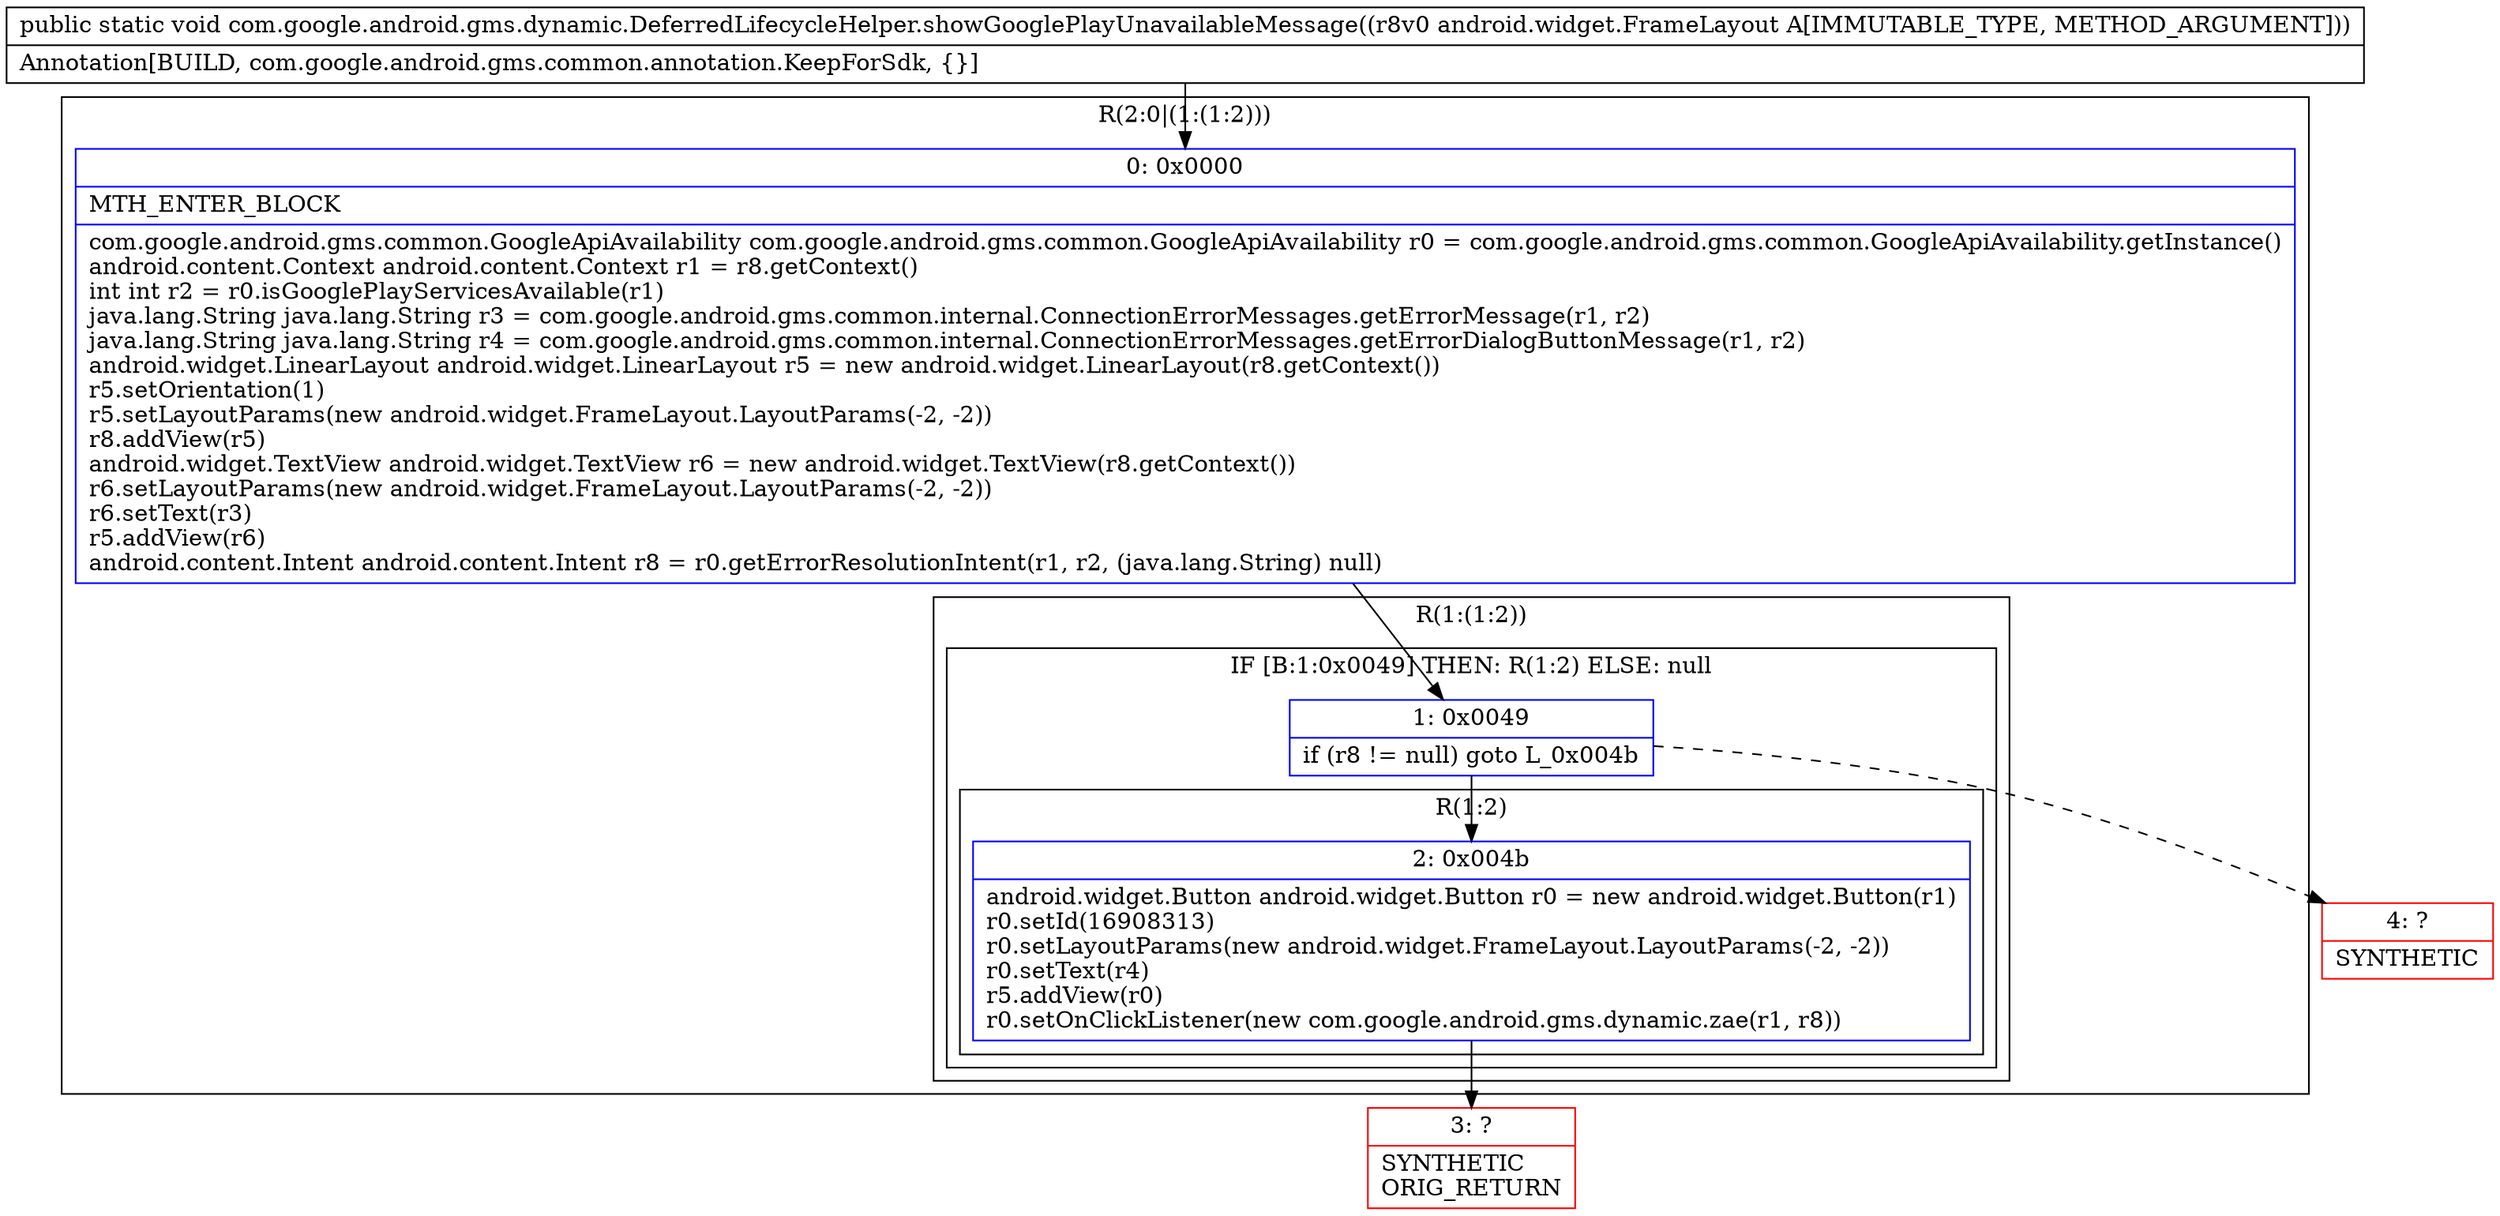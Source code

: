 digraph "CFG forcom.google.android.gms.dynamic.DeferredLifecycleHelper.showGooglePlayUnavailableMessage(Landroid\/widget\/FrameLayout;)V" {
subgraph cluster_Region_417278232 {
label = "R(2:0|(1:(1:2)))";
node [shape=record,color=blue];
Node_0 [shape=record,label="{0\:\ 0x0000|MTH_ENTER_BLOCK\l|com.google.android.gms.common.GoogleApiAvailability com.google.android.gms.common.GoogleApiAvailability r0 = com.google.android.gms.common.GoogleApiAvailability.getInstance()\landroid.content.Context android.content.Context r1 = r8.getContext()\lint int r2 = r0.isGooglePlayServicesAvailable(r1)\ljava.lang.String java.lang.String r3 = com.google.android.gms.common.internal.ConnectionErrorMessages.getErrorMessage(r1, r2)\ljava.lang.String java.lang.String r4 = com.google.android.gms.common.internal.ConnectionErrorMessages.getErrorDialogButtonMessage(r1, r2)\landroid.widget.LinearLayout android.widget.LinearLayout r5 = new android.widget.LinearLayout(r8.getContext())\lr5.setOrientation(1)\lr5.setLayoutParams(new android.widget.FrameLayout.LayoutParams(\-2, \-2))\lr8.addView(r5)\landroid.widget.TextView android.widget.TextView r6 = new android.widget.TextView(r8.getContext())\lr6.setLayoutParams(new android.widget.FrameLayout.LayoutParams(\-2, \-2))\lr6.setText(r3)\lr5.addView(r6)\landroid.content.Intent android.content.Intent r8 = r0.getErrorResolutionIntent(r1, r2, (java.lang.String) null)\l}"];
subgraph cluster_Region_308443227 {
label = "R(1:(1:2))";
node [shape=record,color=blue];
subgraph cluster_IfRegion_2028428278 {
label = "IF [B:1:0x0049] THEN: R(1:2) ELSE: null";
node [shape=record,color=blue];
Node_1 [shape=record,label="{1\:\ 0x0049|if (r8 != null) goto L_0x004b\l}"];
subgraph cluster_Region_394177324 {
label = "R(1:2)";
node [shape=record,color=blue];
Node_2 [shape=record,label="{2\:\ 0x004b|android.widget.Button android.widget.Button r0 = new android.widget.Button(r1)\lr0.setId(16908313)\lr0.setLayoutParams(new android.widget.FrameLayout.LayoutParams(\-2, \-2))\lr0.setText(r4)\lr5.addView(r0)\lr0.setOnClickListener(new com.google.android.gms.dynamic.zae(r1, r8))\l}"];
}
}
}
}
Node_3 [shape=record,color=red,label="{3\:\ ?|SYNTHETIC\lORIG_RETURN\l}"];
Node_4 [shape=record,color=red,label="{4\:\ ?|SYNTHETIC\l}"];
MethodNode[shape=record,label="{public static void com.google.android.gms.dynamic.DeferredLifecycleHelper.showGooglePlayUnavailableMessage((r8v0 android.widget.FrameLayout A[IMMUTABLE_TYPE, METHOD_ARGUMENT]))  | Annotation[BUILD, com.google.android.gms.common.annotation.KeepForSdk, \{\}]\l}"];
MethodNode -> Node_0;
Node_0 -> Node_1;
Node_1 -> Node_2;
Node_1 -> Node_4[style=dashed];
Node_2 -> Node_3;
}

